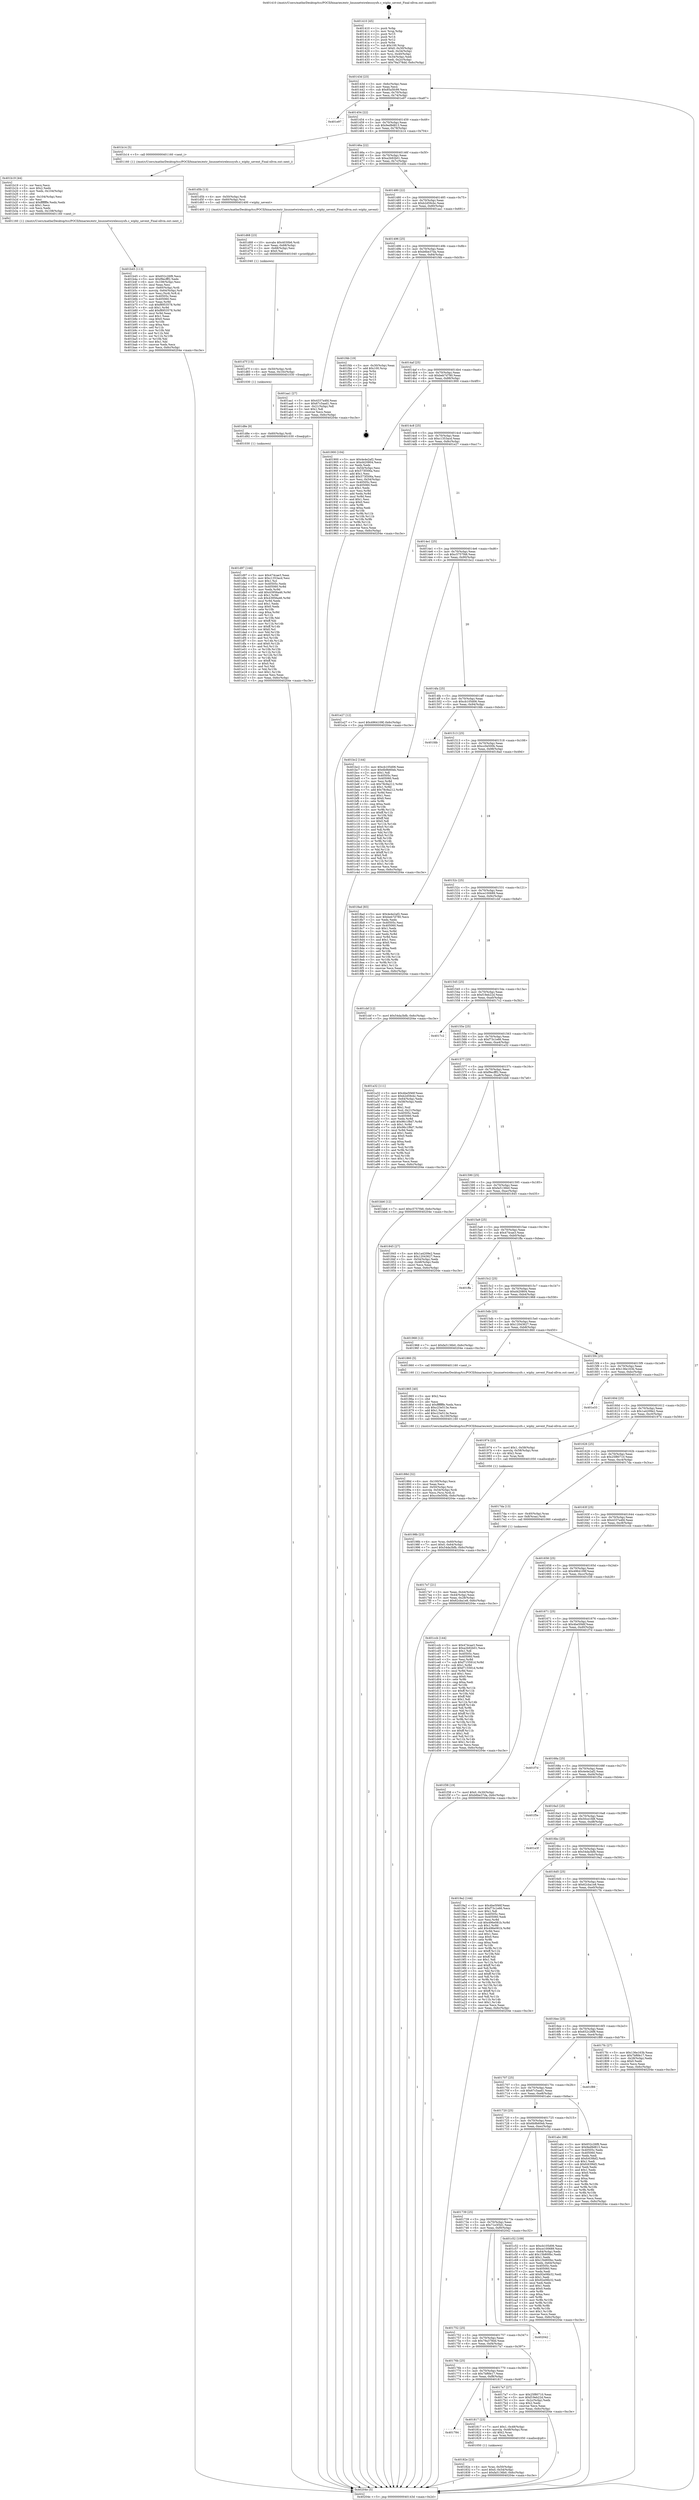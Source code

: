 digraph "0x401410" {
  label = "0x401410 (/mnt/c/Users/mathe/Desktop/tcc/POCII/binaries/extr_linuxnetwirelesssysfs.c_wiphy_uevent_Final-ollvm.out::main(0))"
  labelloc = "t"
  node[shape=record]

  Entry [label="",width=0.3,height=0.3,shape=circle,fillcolor=black,style=filled]
  "0x40143d" [label="{
     0x40143d [23]\l
     | [instrs]\l
     &nbsp;&nbsp;0x40143d \<+3\>: mov -0x6c(%rbp),%eax\l
     &nbsp;&nbsp;0x401440 \<+2\>: mov %eax,%ecx\l
     &nbsp;&nbsp;0x401442 \<+6\>: sub $0x85a5fc99,%ecx\l
     &nbsp;&nbsp;0x401448 \<+3\>: mov %eax,-0x70(%rbp)\l
     &nbsp;&nbsp;0x40144b \<+3\>: mov %ecx,-0x74(%rbp)\l
     &nbsp;&nbsp;0x40144e \<+6\>: je 0000000000401e97 \<main+0xa87\>\l
  }"]
  "0x401e97" [label="{
     0x401e97\l
  }", style=dashed]
  "0x401454" [label="{
     0x401454 [22]\l
     | [instrs]\l
     &nbsp;&nbsp;0x401454 \<+5\>: jmp 0000000000401459 \<main+0x49\>\l
     &nbsp;&nbsp;0x401459 \<+3\>: mov -0x70(%rbp),%eax\l
     &nbsp;&nbsp;0x40145c \<+5\>: sub $0x9ed9d813,%eax\l
     &nbsp;&nbsp;0x401461 \<+3\>: mov %eax,-0x78(%rbp)\l
     &nbsp;&nbsp;0x401464 \<+6\>: je 0000000000401b14 \<main+0x704\>\l
  }"]
  Exit [label="",width=0.3,height=0.3,shape=circle,fillcolor=black,style=filled,peripheries=2]
  "0x401b14" [label="{
     0x401b14 [5]\l
     | [instrs]\l
     &nbsp;&nbsp;0x401b14 \<+5\>: call 0000000000401160 \<next_i\>\l
     | [calls]\l
     &nbsp;&nbsp;0x401160 \{1\} (/mnt/c/Users/mathe/Desktop/tcc/POCII/binaries/extr_linuxnetwirelesssysfs.c_wiphy_uevent_Final-ollvm.out::next_i)\l
  }"]
  "0x40146a" [label="{
     0x40146a [22]\l
     | [instrs]\l
     &nbsp;&nbsp;0x40146a \<+5\>: jmp 000000000040146f \<main+0x5f\>\l
     &nbsp;&nbsp;0x40146f \<+3\>: mov -0x70(%rbp),%eax\l
     &nbsp;&nbsp;0x401472 \<+5\>: sub $0xa2b92b01,%eax\l
     &nbsp;&nbsp;0x401477 \<+3\>: mov %eax,-0x7c(%rbp)\l
     &nbsp;&nbsp;0x40147a \<+6\>: je 0000000000401d5b \<main+0x94b\>\l
  }"]
  "0x401d97" [label="{
     0x401d97 [144]\l
     | [instrs]\l
     &nbsp;&nbsp;0x401d97 \<+5\>: mov $0x474cae3,%eax\l
     &nbsp;&nbsp;0x401d9c \<+5\>: mov $0xc1353acd,%esi\l
     &nbsp;&nbsp;0x401da1 \<+2\>: mov $0x1,%cl\l
     &nbsp;&nbsp;0x401da3 \<+7\>: mov 0x40505c,%edx\l
     &nbsp;&nbsp;0x401daa \<+8\>: mov 0x405060,%r8d\l
     &nbsp;&nbsp;0x401db2 \<+3\>: mov %edx,%r9d\l
     &nbsp;&nbsp;0x401db5 \<+7\>: add $0x43956a46,%r9d\l
     &nbsp;&nbsp;0x401dbc \<+4\>: sub $0x1,%r9d\l
     &nbsp;&nbsp;0x401dc0 \<+7\>: sub $0x43956a46,%r9d\l
     &nbsp;&nbsp;0x401dc7 \<+4\>: imul %r9d,%edx\l
     &nbsp;&nbsp;0x401dcb \<+3\>: and $0x1,%edx\l
     &nbsp;&nbsp;0x401dce \<+3\>: cmp $0x0,%edx\l
     &nbsp;&nbsp;0x401dd1 \<+4\>: sete %r10b\l
     &nbsp;&nbsp;0x401dd5 \<+4\>: cmp $0xa,%r8d\l
     &nbsp;&nbsp;0x401dd9 \<+4\>: setl %r11b\l
     &nbsp;&nbsp;0x401ddd \<+3\>: mov %r10b,%bl\l
     &nbsp;&nbsp;0x401de0 \<+3\>: xor $0xff,%bl\l
     &nbsp;&nbsp;0x401de3 \<+3\>: mov %r11b,%r14b\l
     &nbsp;&nbsp;0x401de6 \<+4\>: xor $0xff,%r14b\l
     &nbsp;&nbsp;0x401dea \<+3\>: xor $0x0,%cl\l
     &nbsp;&nbsp;0x401ded \<+3\>: mov %bl,%r15b\l
     &nbsp;&nbsp;0x401df0 \<+4\>: and $0x0,%r15b\l
     &nbsp;&nbsp;0x401df4 \<+3\>: and %cl,%r10b\l
     &nbsp;&nbsp;0x401df7 \<+3\>: mov %r14b,%r12b\l
     &nbsp;&nbsp;0x401dfa \<+4\>: and $0x0,%r12b\l
     &nbsp;&nbsp;0x401dfe \<+3\>: and %cl,%r11b\l
     &nbsp;&nbsp;0x401e01 \<+3\>: or %r10b,%r15b\l
     &nbsp;&nbsp;0x401e04 \<+3\>: or %r11b,%r12b\l
     &nbsp;&nbsp;0x401e07 \<+3\>: xor %r12b,%r15b\l
     &nbsp;&nbsp;0x401e0a \<+3\>: or %r14b,%bl\l
     &nbsp;&nbsp;0x401e0d \<+3\>: xor $0xff,%bl\l
     &nbsp;&nbsp;0x401e10 \<+3\>: or $0x0,%cl\l
     &nbsp;&nbsp;0x401e13 \<+2\>: and %cl,%bl\l
     &nbsp;&nbsp;0x401e15 \<+3\>: or %bl,%r15b\l
     &nbsp;&nbsp;0x401e18 \<+4\>: test $0x1,%r15b\l
     &nbsp;&nbsp;0x401e1c \<+3\>: cmovne %esi,%eax\l
     &nbsp;&nbsp;0x401e1f \<+3\>: mov %eax,-0x6c(%rbp)\l
     &nbsp;&nbsp;0x401e22 \<+5\>: jmp 000000000040204e \<main+0xc3e\>\l
  }"]
  "0x401d5b" [label="{
     0x401d5b [13]\l
     | [instrs]\l
     &nbsp;&nbsp;0x401d5b \<+4\>: mov -0x50(%rbp),%rdi\l
     &nbsp;&nbsp;0x401d5f \<+4\>: mov -0x60(%rbp),%rsi\l
     &nbsp;&nbsp;0x401d63 \<+5\>: call 0000000000401400 \<wiphy_uevent\>\l
     | [calls]\l
     &nbsp;&nbsp;0x401400 \{1\} (/mnt/c/Users/mathe/Desktop/tcc/POCII/binaries/extr_linuxnetwirelesssysfs.c_wiphy_uevent_Final-ollvm.out::wiphy_uevent)\l
  }"]
  "0x401480" [label="{
     0x401480 [22]\l
     | [instrs]\l
     &nbsp;&nbsp;0x401480 \<+5\>: jmp 0000000000401485 \<main+0x75\>\l
     &nbsp;&nbsp;0x401485 \<+3\>: mov -0x70(%rbp),%eax\l
     &nbsp;&nbsp;0x401488 \<+5\>: sub $0xb2d59cbc,%eax\l
     &nbsp;&nbsp;0x40148d \<+3\>: mov %eax,-0x80(%rbp)\l
     &nbsp;&nbsp;0x401490 \<+6\>: je 0000000000401aa1 \<main+0x691\>\l
  }"]
  "0x401d8e" [label="{
     0x401d8e [9]\l
     | [instrs]\l
     &nbsp;&nbsp;0x401d8e \<+4\>: mov -0x60(%rbp),%rdi\l
     &nbsp;&nbsp;0x401d92 \<+5\>: call 0000000000401030 \<free@plt\>\l
     | [calls]\l
     &nbsp;&nbsp;0x401030 \{1\} (unknown)\l
  }"]
  "0x401aa1" [label="{
     0x401aa1 [27]\l
     | [instrs]\l
     &nbsp;&nbsp;0x401aa1 \<+5\>: mov $0x4337a4fd,%eax\l
     &nbsp;&nbsp;0x401aa6 \<+5\>: mov $0x67c5aad1,%ecx\l
     &nbsp;&nbsp;0x401aab \<+3\>: mov -0x21(%rbp),%dl\l
     &nbsp;&nbsp;0x401aae \<+3\>: test $0x1,%dl\l
     &nbsp;&nbsp;0x401ab1 \<+3\>: cmovne %ecx,%eax\l
     &nbsp;&nbsp;0x401ab4 \<+3\>: mov %eax,-0x6c(%rbp)\l
     &nbsp;&nbsp;0x401ab7 \<+5\>: jmp 000000000040204e \<main+0xc3e\>\l
  }"]
  "0x401496" [label="{
     0x401496 [25]\l
     | [instrs]\l
     &nbsp;&nbsp;0x401496 \<+5\>: jmp 000000000040149b \<main+0x8b\>\l
     &nbsp;&nbsp;0x40149b \<+3\>: mov -0x70(%rbp),%eax\l
     &nbsp;&nbsp;0x40149e \<+5\>: sub $0xb6be37da,%eax\l
     &nbsp;&nbsp;0x4014a3 \<+6\>: mov %eax,-0x84(%rbp)\l
     &nbsp;&nbsp;0x4014a9 \<+6\>: je 0000000000401f4b \<main+0xb3b\>\l
  }"]
  "0x401d7f" [label="{
     0x401d7f [15]\l
     | [instrs]\l
     &nbsp;&nbsp;0x401d7f \<+4\>: mov -0x50(%rbp),%rdi\l
     &nbsp;&nbsp;0x401d83 \<+6\>: mov %eax,-0x10c(%rbp)\l
     &nbsp;&nbsp;0x401d89 \<+5\>: call 0000000000401030 \<free@plt\>\l
     | [calls]\l
     &nbsp;&nbsp;0x401030 \{1\} (unknown)\l
  }"]
  "0x401f4b" [label="{
     0x401f4b [19]\l
     | [instrs]\l
     &nbsp;&nbsp;0x401f4b \<+3\>: mov -0x30(%rbp),%eax\l
     &nbsp;&nbsp;0x401f4e \<+7\>: add $0x100,%rsp\l
     &nbsp;&nbsp;0x401f55 \<+1\>: pop %rbx\l
     &nbsp;&nbsp;0x401f56 \<+2\>: pop %r12\l
     &nbsp;&nbsp;0x401f58 \<+2\>: pop %r14\l
     &nbsp;&nbsp;0x401f5a \<+2\>: pop %r15\l
     &nbsp;&nbsp;0x401f5c \<+1\>: pop %rbp\l
     &nbsp;&nbsp;0x401f5d \<+1\>: ret\l
  }"]
  "0x4014af" [label="{
     0x4014af [25]\l
     | [instrs]\l
     &nbsp;&nbsp;0x4014af \<+5\>: jmp 00000000004014b4 \<main+0xa4\>\l
     &nbsp;&nbsp;0x4014b4 \<+3\>: mov -0x70(%rbp),%eax\l
     &nbsp;&nbsp;0x4014b7 \<+5\>: sub $0xbeb7d780,%eax\l
     &nbsp;&nbsp;0x4014bc \<+6\>: mov %eax,-0x88(%rbp)\l
     &nbsp;&nbsp;0x4014c2 \<+6\>: je 0000000000401900 \<main+0x4f0\>\l
  }"]
  "0x401d68" [label="{
     0x401d68 [23]\l
     | [instrs]\l
     &nbsp;&nbsp;0x401d68 \<+10\>: movabs $0x4030b6,%rdi\l
     &nbsp;&nbsp;0x401d72 \<+3\>: mov %eax,-0x68(%rbp)\l
     &nbsp;&nbsp;0x401d75 \<+3\>: mov -0x68(%rbp),%esi\l
     &nbsp;&nbsp;0x401d78 \<+2\>: mov $0x0,%al\l
     &nbsp;&nbsp;0x401d7a \<+5\>: call 0000000000401040 \<printf@plt\>\l
     | [calls]\l
     &nbsp;&nbsp;0x401040 \{1\} (unknown)\l
  }"]
  "0x401900" [label="{
     0x401900 [104]\l
     | [instrs]\l
     &nbsp;&nbsp;0x401900 \<+5\>: mov $0x4e4e2af2,%eax\l
     &nbsp;&nbsp;0x401905 \<+5\>: mov $0xd420804,%ecx\l
     &nbsp;&nbsp;0x40190a \<+2\>: xor %edx,%edx\l
     &nbsp;&nbsp;0x40190c \<+3\>: mov -0x54(%rbp),%esi\l
     &nbsp;&nbsp;0x40190f \<+6\>: sub $0x573f306a,%esi\l
     &nbsp;&nbsp;0x401915 \<+3\>: add $0x1,%esi\l
     &nbsp;&nbsp;0x401918 \<+6\>: add $0x573f306a,%esi\l
     &nbsp;&nbsp;0x40191e \<+3\>: mov %esi,-0x54(%rbp)\l
     &nbsp;&nbsp;0x401921 \<+7\>: mov 0x40505c,%esi\l
     &nbsp;&nbsp;0x401928 \<+7\>: mov 0x405060,%edi\l
     &nbsp;&nbsp;0x40192f \<+3\>: sub $0x1,%edx\l
     &nbsp;&nbsp;0x401932 \<+3\>: mov %esi,%r8d\l
     &nbsp;&nbsp;0x401935 \<+3\>: add %edx,%r8d\l
     &nbsp;&nbsp;0x401938 \<+4\>: imul %r8d,%esi\l
     &nbsp;&nbsp;0x40193c \<+3\>: and $0x1,%esi\l
     &nbsp;&nbsp;0x40193f \<+3\>: cmp $0x0,%esi\l
     &nbsp;&nbsp;0x401942 \<+4\>: sete %r9b\l
     &nbsp;&nbsp;0x401946 \<+3\>: cmp $0xa,%edi\l
     &nbsp;&nbsp;0x401949 \<+4\>: setl %r10b\l
     &nbsp;&nbsp;0x40194d \<+3\>: mov %r9b,%r11b\l
     &nbsp;&nbsp;0x401950 \<+3\>: and %r10b,%r11b\l
     &nbsp;&nbsp;0x401953 \<+3\>: xor %r10b,%r9b\l
     &nbsp;&nbsp;0x401956 \<+3\>: or %r9b,%r11b\l
     &nbsp;&nbsp;0x401959 \<+4\>: test $0x1,%r11b\l
     &nbsp;&nbsp;0x40195d \<+3\>: cmovne %ecx,%eax\l
     &nbsp;&nbsp;0x401960 \<+3\>: mov %eax,-0x6c(%rbp)\l
     &nbsp;&nbsp;0x401963 \<+5\>: jmp 000000000040204e \<main+0xc3e\>\l
  }"]
  "0x4014c8" [label="{
     0x4014c8 [25]\l
     | [instrs]\l
     &nbsp;&nbsp;0x4014c8 \<+5\>: jmp 00000000004014cd \<main+0xbd\>\l
     &nbsp;&nbsp;0x4014cd \<+3\>: mov -0x70(%rbp),%eax\l
     &nbsp;&nbsp;0x4014d0 \<+5\>: sub $0xc1353acd,%eax\l
     &nbsp;&nbsp;0x4014d5 \<+6\>: mov %eax,-0x8c(%rbp)\l
     &nbsp;&nbsp;0x4014db \<+6\>: je 0000000000401e27 \<main+0xa17\>\l
  }"]
  "0x401b45" [label="{
     0x401b45 [113]\l
     | [instrs]\l
     &nbsp;&nbsp;0x401b45 \<+5\>: mov $0x652c26f8,%ecx\l
     &nbsp;&nbsp;0x401b4a \<+5\>: mov $0xf9ecfff2,%edx\l
     &nbsp;&nbsp;0x401b4f \<+6\>: mov -0x108(%rbp),%esi\l
     &nbsp;&nbsp;0x401b55 \<+3\>: imul %eax,%esi\l
     &nbsp;&nbsp;0x401b58 \<+4\>: mov -0x60(%rbp),%rdi\l
     &nbsp;&nbsp;0x401b5c \<+4\>: movslq -0x64(%rbp),%r8\l
     &nbsp;&nbsp;0x401b60 \<+4\>: mov %esi,(%rdi,%r8,4)\l
     &nbsp;&nbsp;0x401b64 \<+7\>: mov 0x40505c,%eax\l
     &nbsp;&nbsp;0x401b6b \<+7\>: mov 0x405060,%esi\l
     &nbsp;&nbsp;0x401b72 \<+3\>: mov %eax,%r9d\l
     &nbsp;&nbsp;0x401b75 \<+7\>: sub $0xf8953578,%r9d\l
     &nbsp;&nbsp;0x401b7c \<+4\>: sub $0x1,%r9d\l
     &nbsp;&nbsp;0x401b80 \<+7\>: add $0xf8953578,%r9d\l
     &nbsp;&nbsp;0x401b87 \<+4\>: imul %r9d,%eax\l
     &nbsp;&nbsp;0x401b8b \<+3\>: and $0x1,%eax\l
     &nbsp;&nbsp;0x401b8e \<+3\>: cmp $0x0,%eax\l
     &nbsp;&nbsp;0x401b91 \<+4\>: sete %r10b\l
     &nbsp;&nbsp;0x401b95 \<+3\>: cmp $0xa,%esi\l
     &nbsp;&nbsp;0x401b98 \<+4\>: setl %r11b\l
     &nbsp;&nbsp;0x401b9c \<+3\>: mov %r10b,%bl\l
     &nbsp;&nbsp;0x401b9f \<+3\>: and %r11b,%bl\l
     &nbsp;&nbsp;0x401ba2 \<+3\>: xor %r11b,%r10b\l
     &nbsp;&nbsp;0x401ba5 \<+3\>: or %r10b,%bl\l
     &nbsp;&nbsp;0x401ba8 \<+3\>: test $0x1,%bl\l
     &nbsp;&nbsp;0x401bab \<+3\>: cmovne %edx,%ecx\l
     &nbsp;&nbsp;0x401bae \<+3\>: mov %ecx,-0x6c(%rbp)\l
     &nbsp;&nbsp;0x401bb1 \<+5\>: jmp 000000000040204e \<main+0xc3e\>\l
  }"]
  "0x401e27" [label="{
     0x401e27 [12]\l
     | [instrs]\l
     &nbsp;&nbsp;0x401e27 \<+7\>: movl $0x4964109f,-0x6c(%rbp)\l
     &nbsp;&nbsp;0x401e2e \<+5\>: jmp 000000000040204e \<main+0xc3e\>\l
  }"]
  "0x4014e1" [label="{
     0x4014e1 [25]\l
     | [instrs]\l
     &nbsp;&nbsp;0x4014e1 \<+5\>: jmp 00000000004014e6 \<main+0xd6\>\l
     &nbsp;&nbsp;0x4014e6 \<+3\>: mov -0x70(%rbp),%eax\l
     &nbsp;&nbsp;0x4014e9 \<+5\>: sub $0xc5757f48,%eax\l
     &nbsp;&nbsp;0x4014ee \<+6\>: mov %eax,-0x90(%rbp)\l
     &nbsp;&nbsp;0x4014f4 \<+6\>: je 0000000000401bc2 \<main+0x7b2\>\l
  }"]
  "0x401b19" [label="{
     0x401b19 [44]\l
     | [instrs]\l
     &nbsp;&nbsp;0x401b19 \<+2\>: xor %ecx,%ecx\l
     &nbsp;&nbsp;0x401b1b \<+5\>: mov $0x2,%edx\l
     &nbsp;&nbsp;0x401b20 \<+6\>: mov %edx,-0x104(%rbp)\l
     &nbsp;&nbsp;0x401b26 \<+1\>: cltd\l
     &nbsp;&nbsp;0x401b27 \<+6\>: mov -0x104(%rbp),%esi\l
     &nbsp;&nbsp;0x401b2d \<+2\>: idiv %esi\l
     &nbsp;&nbsp;0x401b2f \<+6\>: imul $0xfffffffe,%edx,%edx\l
     &nbsp;&nbsp;0x401b35 \<+3\>: sub $0x1,%ecx\l
     &nbsp;&nbsp;0x401b38 \<+2\>: sub %ecx,%edx\l
     &nbsp;&nbsp;0x401b3a \<+6\>: mov %edx,-0x108(%rbp)\l
     &nbsp;&nbsp;0x401b40 \<+5\>: call 0000000000401160 \<next_i\>\l
     | [calls]\l
     &nbsp;&nbsp;0x401160 \{1\} (/mnt/c/Users/mathe/Desktop/tcc/POCII/binaries/extr_linuxnetwirelesssysfs.c_wiphy_uevent_Final-ollvm.out::next_i)\l
  }"]
  "0x401bc2" [label="{
     0x401bc2 [144]\l
     | [instrs]\l
     &nbsp;&nbsp;0x401bc2 \<+5\>: mov $0xcb105d06,%eax\l
     &nbsp;&nbsp;0x401bc7 \<+5\>: mov $0x6b9b60eb,%ecx\l
     &nbsp;&nbsp;0x401bcc \<+2\>: mov $0x1,%dl\l
     &nbsp;&nbsp;0x401bce \<+7\>: mov 0x40505c,%esi\l
     &nbsp;&nbsp;0x401bd5 \<+7\>: mov 0x405060,%edi\l
     &nbsp;&nbsp;0x401bdc \<+3\>: mov %esi,%r8d\l
     &nbsp;&nbsp;0x401bdf \<+7\>: sub $0x78c9a212,%r8d\l
     &nbsp;&nbsp;0x401be6 \<+4\>: sub $0x1,%r8d\l
     &nbsp;&nbsp;0x401bea \<+7\>: add $0x78c9a212,%r8d\l
     &nbsp;&nbsp;0x401bf1 \<+4\>: imul %r8d,%esi\l
     &nbsp;&nbsp;0x401bf5 \<+3\>: and $0x1,%esi\l
     &nbsp;&nbsp;0x401bf8 \<+3\>: cmp $0x0,%esi\l
     &nbsp;&nbsp;0x401bfb \<+4\>: sete %r9b\l
     &nbsp;&nbsp;0x401bff \<+3\>: cmp $0xa,%edi\l
     &nbsp;&nbsp;0x401c02 \<+4\>: setl %r10b\l
     &nbsp;&nbsp;0x401c06 \<+3\>: mov %r9b,%r11b\l
     &nbsp;&nbsp;0x401c09 \<+4\>: xor $0xff,%r11b\l
     &nbsp;&nbsp;0x401c0d \<+3\>: mov %r10b,%bl\l
     &nbsp;&nbsp;0x401c10 \<+3\>: xor $0xff,%bl\l
     &nbsp;&nbsp;0x401c13 \<+3\>: xor $0x0,%dl\l
     &nbsp;&nbsp;0x401c16 \<+3\>: mov %r11b,%r14b\l
     &nbsp;&nbsp;0x401c19 \<+4\>: and $0x0,%r14b\l
     &nbsp;&nbsp;0x401c1d \<+3\>: and %dl,%r9b\l
     &nbsp;&nbsp;0x401c20 \<+3\>: mov %bl,%r15b\l
     &nbsp;&nbsp;0x401c23 \<+4\>: and $0x0,%r15b\l
     &nbsp;&nbsp;0x401c27 \<+3\>: and %dl,%r10b\l
     &nbsp;&nbsp;0x401c2a \<+3\>: or %r9b,%r14b\l
     &nbsp;&nbsp;0x401c2d \<+3\>: or %r10b,%r15b\l
     &nbsp;&nbsp;0x401c30 \<+3\>: xor %r15b,%r14b\l
     &nbsp;&nbsp;0x401c33 \<+3\>: or %bl,%r11b\l
     &nbsp;&nbsp;0x401c36 \<+4\>: xor $0xff,%r11b\l
     &nbsp;&nbsp;0x401c3a \<+3\>: or $0x0,%dl\l
     &nbsp;&nbsp;0x401c3d \<+3\>: and %dl,%r11b\l
     &nbsp;&nbsp;0x401c40 \<+3\>: or %r11b,%r14b\l
     &nbsp;&nbsp;0x401c43 \<+4\>: test $0x1,%r14b\l
     &nbsp;&nbsp;0x401c47 \<+3\>: cmovne %ecx,%eax\l
     &nbsp;&nbsp;0x401c4a \<+3\>: mov %eax,-0x6c(%rbp)\l
     &nbsp;&nbsp;0x401c4d \<+5\>: jmp 000000000040204e \<main+0xc3e\>\l
  }"]
  "0x4014fa" [label="{
     0x4014fa [25]\l
     | [instrs]\l
     &nbsp;&nbsp;0x4014fa \<+5\>: jmp 00000000004014ff \<main+0xef\>\l
     &nbsp;&nbsp;0x4014ff \<+3\>: mov -0x70(%rbp),%eax\l
     &nbsp;&nbsp;0x401502 \<+5\>: sub $0xcb105d06,%eax\l
     &nbsp;&nbsp;0x401507 \<+6\>: mov %eax,-0x94(%rbp)\l
     &nbsp;&nbsp;0x40150d \<+6\>: je 0000000000401fdb \<main+0xbcb\>\l
  }"]
  "0x40198b" [label="{
     0x40198b [23]\l
     | [instrs]\l
     &nbsp;&nbsp;0x40198b \<+4\>: mov %rax,-0x60(%rbp)\l
     &nbsp;&nbsp;0x40198f \<+7\>: movl $0x0,-0x64(%rbp)\l
     &nbsp;&nbsp;0x401996 \<+7\>: movl $0x54da3bfb,-0x6c(%rbp)\l
     &nbsp;&nbsp;0x40199d \<+5\>: jmp 000000000040204e \<main+0xc3e\>\l
  }"]
  "0x401fdb" [label="{
     0x401fdb\l
  }", style=dashed]
  "0x401513" [label="{
     0x401513 [25]\l
     | [instrs]\l
     &nbsp;&nbsp;0x401513 \<+5\>: jmp 0000000000401518 \<main+0x108\>\l
     &nbsp;&nbsp;0x401518 \<+3\>: mov -0x70(%rbp),%eax\l
     &nbsp;&nbsp;0x40151b \<+5\>: sub $0xcc0e500b,%eax\l
     &nbsp;&nbsp;0x401520 \<+6\>: mov %eax,-0x98(%rbp)\l
     &nbsp;&nbsp;0x401526 \<+6\>: je 00000000004018ad \<main+0x49d\>\l
  }"]
  "0x40188d" [label="{
     0x40188d [32]\l
     | [instrs]\l
     &nbsp;&nbsp;0x40188d \<+6\>: mov -0x100(%rbp),%ecx\l
     &nbsp;&nbsp;0x401893 \<+3\>: imul %eax,%ecx\l
     &nbsp;&nbsp;0x401896 \<+4\>: mov -0x50(%rbp),%rsi\l
     &nbsp;&nbsp;0x40189a \<+4\>: movslq -0x54(%rbp),%rdi\l
     &nbsp;&nbsp;0x40189e \<+3\>: mov %ecx,(%rsi,%rdi,4)\l
     &nbsp;&nbsp;0x4018a1 \<+7\>: movl $0xcc0e500b,-0x6c(%rbp)\l
     &nbsp;&nbsp;0x4018a8 \<+5\>: jmp 000000000040204e \<main+0xc3e\>\l
  }"]
  "0x4018ad" [label="{
     0x4018ad [83]\l
     | [instrs]\l
     &nbsp;&nbsp;0x4018ad \<+5\>: mov $0x4e4e2af2,%eax\l
     &nbsp;&nbsp;0x4018b2 \<+5\>: mov $0xbeb7d780,%ecx\l
     &nbsp;&nbsp;0x4018b7 \<+2\>: xor %edx,%edx\l
     &nbsp;&nbsp;0x4018b9 \<+7\>: mov 0x40505c,%esi\l
     &nbsp;&nbsp;0x4018c0 \<+7\>: mov 0x405060,%edi\l
     &nbsp;&nbsp;0x4018c7 \<+3\>: sub $0x1,%edx\l
     &nbsp;&nbsp;0x4018ca \<+3\>: mov %esi,%r8d\l
     &nbsp;&nbsp;0x4018cd \<+3\>: add %edx,%r8d\l
     &nbsp;&nbsp;0x4018d0 \<+4\>: imul %r8d,%esi\l
     &nbsp;&nbsp;0x4018d4 \<+3\>: and $0x1,%esi\l
     &nbsp;&nbsp;0x4018d7 \<+3\>: cmp $0x0,%esi\l
     &nbsp;&nbsp;0x4018da \<+4\>: sete %r9b\l
     &nbsp;&nbsp;0x4018de \<+3\>: cmp $0xa,%edi\l
     &nbsp;&nbsp;0x4018e1 \<+4\>: setl %r10b\l
     &nbsp;&nbsp;0x4018e5 \<+3\>: mov %r9b,%r11b\l
     &nbsp;&nbsp;0x4018e8 \<+3\>: and %r10b,%r11b\l
     &nbsp;&nbsp;0x4018eb \<+3\>: xor %r10b,%r9b\l
     &nbsp;&nbsp;0x4018ee \<+3\>: or %r9b,%r11b\l
     &nbsp;&nbsp;0x4018f1 \<+4\>: test $0x1,%r11b\l
     &nbsp;&nbsp;0x4018f5 \<+3\>: cmovne %ecx,%eax\l
     &nbsp;&nbsp;0x4018f8 \<+3\>: mov %eax,-0x6c(%rbp)\l
     &nbsp;&nbsp;0x4018fb \<+5\>: jmp 000000000040204e \<main+0xc3e\>\l
  }"]
  "0x40152c" [label="{
     0x40152c [25]\l
     | [instrs]\l
     &nbsp;&nbsp;0x40152c \<+5\>: jmp 0000000000401531 \<main+0x121\>\l
     &nbsp;&nbsp;0x401531 \<+3\>: mov -0x70(%rbp),%eax\l
     &nbsp;&nbsp;0x401534 \<+5\>: sub $0xce100689,%eax\l
     &nbsp;&nbsp;0x401539 \<+6\>: mov %eax,-0x9c(%rbp)\l
     &nbsp;&nbsp;0x40153f \<+6\>: je 0000000000401cbf \<main+0x8af\>\l
  }"]
  "0x401865" [label="{
     0x401865 [40]\l
     | [instrs]\l
     &nbsp;&nbsp;0x401865 \<+5\>: mov $0x2,%ecx\l
     &nbsp;&nbsp;0x40186a \<+1\>: cltd\l
     &nbsp;&nbsp;0x40186b \<+2\>: idiv %ecx\l
     &nbsp;&nbsp;0x40186d \<+6\>: imul $0xfffffffe,%edx,%ecx\l
     &nbsp;&nbsp;0x401873 \<+6\>: sub $0xc23e513e,%ecx\l
     &nbsp;&nbsp;0x401879 \<+3\>: add $0x1,%ecx\l
     &nbsp;&nbsp;0x40187c \<+6\>: add $0xc23e513e,%ecx\l
     &nbsp;&nbsp;0x401882 \<+6\>: mov %ecx,-0x100(%rbp)\l
     &nbsp;&nbsp;0x401888 \<+5\>: call 0000000000401160 \<next_i\>\l
     | [calls]\l
     &nbsp;&nbsp;0x401160 \{1\} (/mnt/c/Users/mathe/Desktop/tcc/POCII/binaries/extr_linuxnetwirelesssysfs.c_wiphy_uevent_Final-ollvm.out::next_i)\l
  }"]
  "0x401cbf" [label="{
     0x401cbf [12]\l
     | [instrs]\l
     &nbsp;&nbsp;0x401cbf \<+7\>: movl $0x54da3bfb,-0x6c(%rbp)\l
     &nbsp;&nbsp;0x401cc6 \<+5\>: jmp 000000000040204e \<main+0xc3e\>\l
  }"]
  "0x401545" [label="{
     0x401545 [25]\l
     | [instrs]\l
     &nbsp;&nbsp;0x401545 \<+5\>: jmp 000000000040154a \<main+0x13a\>\l
     &nbsp;&nbsp;0x40154a \<+3\>: mov -0x70(%rbp),%eax\l
     &nbsp;&nbsp;0x40154d \<+5\>: sub $0xf19eb22d,%eax\l
     &nbsp;&nbsp;0x401552 \<+6\>: mov %eax,-0xa0(%rbp)\l
     &nbsp;&nbsp;0x401558 \<+6\>: je 00000000004017c2 \<main+0x3b2\>\l
  }"]
  "0x40182e" [label="{
     0x40182e [23]\l
     | [instrs]\l
     &nbsp;&nbsp;0x40182e \<+4\>: mov %rax,-0x50(%rbp)\l
     &nbsp;&nbsp;0x401832 \<+7\>: movl $0x0,-0x54(%rbp)\l
     &nbsp;&nbsp;0x401839 \<+7\>: movl $0xfa5136b0,-0x6c(%rbp)\l
     &nbsp;&nbsp;0x401840 \<+5\>: jmp 000000000040204e \<main+0xc3e\>\l
  }"]
  "0x4017c2" [label="{
     0x4017c2\l
  }", style=dashed]
  "0x40155e" [label="{
     0x40155e [25]\l
     | [instrs]\l
     &nbsp;&nbsp;0x40155e \<+5\>: jmp 0000000000401563 \<main+0x153\>\l
     &nbsp;&nbsp;0x401563 \<+3\>: mov -0x70(%rbp),%eax\l
     &nbsp;&nbsp;0x401566 \<+5\>: sub $0xf73c1e66,%eax\l
     &nbsp;&nbsp;0x40156b \<+6\>: mov %eax,-0xa4(%rbp)\l
     &nbsp;&nbsp;0x401571 \<+6\>: je 0000000000401a32 \<main+0x622\>\l
  }"]
  "0x401784" [label="{
     0x401784\l
  }", style=dashed]
  "0x401a32" [label="{
     0x401a32 [111]\l
     | [instrs]\l
     &nbsp;&nbsp;0x401a32 \<+5\>: mov $0x4be5f46f,%eax\l
     &nbsp;&nbsp;0x401a37 \<+5\>: mov $0xb2d59cbc,%ecx\l
     &nbsp;&nbsp;0x401a3c \<+3\>: mov -0x64(%rbp),%edx\l
     &nbsp;&nbsp;0x401a3f \<+3\>: cmp -0x58(%rbp),%edx\l
     &nbsp;&nbsp;0x401a42 \<+4\>: setl %sil\l
     &nbsp;&nbsp;0x401a46 \<+4\>: and $0x1,%sil\l
     &nbsp;&nbsp;0x401a4a \<+4\>: mov %sil,-0x21(%rbp)\l
     &nbsp;&nbsp;0x401a4e \<+7\>: mov 0x40505c,%edx\l
     &nbsp;&nbsp;0x401a55 \<+7\>: mov 0x405060,%edi\l
     &nbsp;&nbsp;0x401a5c \<+3\>: mov %edx,%r8d\l
     &nbsp;&nbsp;0x401a5f \<+7\>: add $0x96c1f8d7,%r8d\l
     &nbsp;&nbsp;0x401a66 \<+4\>: sub $0x1,%r8d\l
     &nbsp;&nbsp;0x401a6a \<+7\>: sub $0x96c1f8d7,%r8d\l
     &nbsp;&nbsp;0x401a71 \<+4\>: imul %r8d,%edx\l
     &nbsp;&nbsp;0x401a75 \<+3\>: and $0x1,%edx\l
     &nbsp;&nbsp;0x401a78 \<+3\>: cmp $0x0,%edx\l
     &nbsp;&nbsp;0x401a7b \<+4\>: sete %sil\l
     &nbsp;&nbsp;0x401a7f \<+3\>: cmp $0xa,%edi\l
     &nbsp;&nbsp;0x401a82 \<+4\>: setl %r9b\l
     &nbsp;&nbsp;0x401a86 \<+3\>: mov %sil,%r10b\l
     &nbsp;&nbsp;0x401a89 \<+3\>: and %r9b,%r10b\l
     &nbsp;&nbsp;0x401a8c \<+3\>: xor %r9b,%sil\l
     &nbsp;&nbsp;0x401a8f \<+3\>: or %sil,%r10b\l
     &nbsp;&nbsp;0x401a92 \<+4\>: test $0x1,%r10b\l
     &nbsp;&nbsp;0x401a96 \<+3\>: cmovne %ecx,%eax\l
     &nbsp;&nbsp;0x401a99 \<+3\>: mov %eax,-0x6c(%rbp)\l
     &nbsp;&nbsp;0x401a9c \<+5\>: jmp 000000000040204e \<main+0xc3e\>\l
  }"]
  "0x401577" [label="{
     0x401577 [25]\l
     | [instrs]\l
     &nbsp;&nbsp;0x401577 \<+5\>: jmp 000000000040157c \<main+0x16c\>\l
     &nbsp;&nbsp;0x40157c \<+3\>: mov -0x70(%rbp),%eax\l
     &nbsp;&nbsp;0x40157f \<+5\>: sub $0xf9ecfff2,%eax\l
     &nbsp;&nbsp;0x401584 \<+6\>: mov %eax,-0xa8(%rbp)\l
     &nbsp;&nbsp;0x40158a \<+6\>: je 0000000000401bb6 \<main+0x7a6\>\l
  }"]
  "0x401817" [label="{
     0x401817 [23]\l
     | [instrs]\l
     &nbsp;&nbsp;0x401817 \<+7\>: movl $0x1,-0x48(%rbp)\l
     &nbsp;&nbsp;0x40181e \<+4\>: movslq -0x48(%rbp),%rax\l
     &nbsp;&nbsp;0x401822 \<+4\>: shl $0x2,%rax\l
     &nbsp;&nbsp;0x401826 \<+3\>: mov %rax,%rdi\l
     &nbsp;&nbsp;0x401829 \<+5\>: call 0000000000401050 \<malloc@plt\>\l
     | [calls]\l
     &nbsp;&nbsp;0x401050 \{1\} (unknown)\l
  }"]
  "0x401bb6" [label="{
     0x401bb6 [12]\l
     | [instrs]\l
     &nbsp;&nbsp;0x401bb6 \<+7\>: movl $0xc5757f48,-0x6c(%rbp)\l
     &nbsp;&nbsp;0x401bbd \<+5\>: jmp 000000000040204e \<main+0xc3e\>\l
  }"]
  "0x401590" [label="{
     0x401590 [25]\l
     | [instrs]\l
     &nbsp;&nbsp;0x401590 \<+5\>: jmp 0000000000401595 \<main+0x185\>\l
     &nbsp;&nbsp;0x401595 \<+3\>: mov -0x70(%rbp),%eax\l
     &nbsp;&nbsp;0x401598 \<+5\>: sub $0xfa5136b0,%eax\l
     &nbsp;&nbsp;0x40159d \<+6\>: mov %eax,-0xac(%rbp)\l
     &nbsp;&nbsp;0x4015a3 \<+6\>: je 0000000000401845 \<main+0x435\>\l
  }"]
  "0x4017e7" [label="{
     0x4017e7 [21]\l
     | [instrs]\l
     &nbsp;&nbsp;0x4017e7 \<+3\>: mov %eax,-0x44(%rbp)\l
     &nbsp;&nbsp;0x4017ea \<+3\>: mov -0x44(%rbp),%eax\l
     &nbsp;&nbsp;0x4017ed \<+3\>: mov %eax,-0x28(%rbp)\l
     &nbsp;&nbsp;0x4017f0 \<+7\>: movl $0x62cba1e8,-0x6c(%rbp)\l
     &nbsp;&nbsp;0x4017f7 \<+5\>: jmp 000000000040204e \<main+0xc3e\>\l
  }"]
  "0x401845" [label="{
     0x401845 [27]\l
     | [instrs]\l
     &nbsp;&nbsp;0x401845 \<+5\>: mov $0x1a4209e2,%eax\l
     &nbsp;&nbsp;0x40184a \<+5\>: mov $0x12043627,%ecx\l
     &nbsp;&nbsp;0x40184f \<+3\>: mov -0x54(%rbp),%edx\l
     &nbsp;&nbsp;0x401852 \<+3\>: cmp -0x48(%rbp),%edx\l
     &nbsp;&nbsp;0x401855 \<+3\>: cmovl %ecx,%eax\l
     &nbsp;&nbsp;0x401858 \<+3\>: mov %eax,-0x6c(%rbp)\l
     &nbsp;&nbsp;0x40185b \<+5\>: jmp 000000000040204e \<main+0xc3e\>\l
  }"]
  "0x4015a9" [label="{
     0x4015a9 [25]\l
     | [instrs]\l
     &nbsp;&nbsp;0x4015a9 \<+5\>: jmp 00000000004015ae \<main+0x19e\>\l
     &nbsp;&nbsp;0x4015ae \<+3\>: mov -0x70(%rbp),%eax\l
     &nbsp;&nbsp;0x4015b1 \<+5\>: sub $0x474cae3,%eax\l
     &nbsp;&nbsp;0x4015b6 \<+6\>: mov %eax,-0xb0(%rbp)\l
     &nbsp;&nbsp;0x4015bc \<+6\>: je 0000000000401ffa \<main+0xbea\>\l
  }"]
  "0x401410" [label="{
     0x401410 [45]\l
     | [instrs]\l
     &nbsp;&nbsp;0x401410 \<+1\>: push %rbp\l
     &nbsp;&nbsp;0x401411 \<+3\>: mov %rsp,%rbp\l
     &nbsp;&nbsp;0x401414 \<+2\>: push %r15\l
     &nbsp;&nbsp;0x401416 \<+2\>: push %r14\l
     &nbsp;&nbsp;0x401418 \<+2\>: push %r12\l
     &nbsp;&nbsp;0x40141a \<+1\>: push %rbx\l
     &nbsp;&nbsp;0x40141b \<+7\>: sub $0x100,%rsp\l
     &nbsp;&nbsp;0x401422 \<+7\>: movl $0x0,-0x30(%rbp)\l
     &nbsp;&nbsp;0x401429 \<+3\>: mov %edi,-0x34(%rbp)\l
     &nbsp;&nbsp;0x40142c \<+4\>: mov %rsi,-0x40(%rbp)\l
     &nbsp;&nbsp;0x401430 \<+3\>: mov -0x34(%rbp),%edi\l
     &nbsp;&nbsp;0x401433 \<+3\>: mov %edi,-0x2c(%rbp)\l
     &nbsp;&nbsp;0x401436 \<+7\>: movl $0x79a378dd,-0x6c(%rbp)\l
  }"]
  "0x401ffa" [label="{
     0x401ffa\l
  }", style=dashed]
  "0x4015c2" [label="{
     0x4015c2 [25]\l
     | [instrs]\l
     &nbsp;&nbsp;0x4015c2 \<+5\>: jmp 00000000004015c7 \<main+0x1b7\>\l
     &nbsp;&nbsp;0x4015c7 \<+3\>: mov -0x70(%rbp),%eax\l
     &nbsp;&nbsp;0x4015ca \<+5\>: sub $0xd420804,%eax\l
     &nbsp;&nbsp;0x4015cf \<+6\>: mov %eax,-0xb4(%rbp)\l
     &nbsp;&nbsp;0x4015d5 \<+6\>: je 0000000000401968 \<main+0x558\>\l
  }"]
  "0x40204e" [label="{
     0x40204e [5]\l
     | [instrs]\l
     &nbsp;&nbsp;0x40204e \<+5\>: jmp 000000000040143d \<main+0x2d\>\l
  }"]
  "0x401968" [label="{
     0x401968 [12]\l
     | [instrs]\l
     &nbsp;&nbsp;0x401968 \<+7\>: movl $0xfa5136b0,-0x6c(%rbp)\l
     &nbsp;&nbsp;0x40196f \<+5\>: jmp 000000000040204e \<main+0xc3e\>\l
  }"]
  "0x4015db" [label="{
     0x4015db [25]\l
     | [instrs]\l
     &nbsp;&nbsp;0x4015db \<+5\>: jmp 00000000004015e0 \<main+0x1d0\>\l
     &nbsp;&nbsp;0x4015e0 \<+3\>: mov -0x70(%rbp),%eax\l
     &nbsp;&nbsp;0x4015e3 \<+5\>: sub $0x12043627,%eax\l
     &nbsp;&nbsp;0x4015e8 \<+6\>: mov %eax,-0xb8(%rbp)\l
     &nbsp;&nbsp;0x4015ee \<+6\>: je 0000000000401860 \<main+0x450\>\l
  }"]
  "0x40176b" [label="{
     0x40176b [25]\l
     | [instrs]\l
     &nbsp;&nbsp;0x40176b \<+5\>: jmp 0000000000401770 \<main+0x360\>\l
     &nbsp;&nbsp;0x401770 \<+3\>: mov -0x70(%rbp),%eax\l
     &nbsp;&nbsp;0x401773 \<+5\>: sub $0x7bf6fe17,%eax\l
     &nbsp;&nbsp;0x401778 \<+6\>: mov %eax,-0xf8(%rbp)\l
     &nbsp;&nbsp;0x40177e \<+6\>: je 0000000000401817 \<main+0x407\>\l
  }"]
  "0x401860" [label="{
     0x401860 [5]\l
     | [instrs]\l
     &nbsp;&nbsp;0x401860 \<+5\>: call 0000000000401160 \<next_i\>\l
     | [calls]\l
     &nbsp;&nbsp;0x401160 \{1\} (/mnt/c/Users/mathe/Desktop/tcc/POCII/binaries/extr_linuxnetwirelesssysfs.c_wiphy_uevent_Final-ollvm.out::next_i)\l
  }"]
  "0x4015f4" [label="{
     0x4015f4 [25]\l
     | [instrs]\l
     &nbsp;&nbsp;0x4015f4 \<+5\>: jmp 00000000004015f9 \<main+0x1e9\>\l
     &nbsp;&nbsp;0x4015f9 \<+3\>: mov -0x70(%rbp),%eax\l
     &nbsp;&nbsp;0x4015fc \<+5\>: sub $0x136e163b,%eax\l
     &nbsp;&nbsp;0x401601 \<+6\>: mov %eax,-0xbc(%rbp)\l
     &nbsp;&nbsp;0x401607 \<+6\>: je 0000000000401e33 \<main+0xa23\>\l
  }"]
  "0x4017a7" [label="{
     0x4017a7 [27]\l
     | [instrs]\l
     &nbsp;&nbsp;0x4017a7 \<+5\>: mov $0x25f80710,%eax\l
     &nbsp;&nbsp;0x4017ac \<+5\>: mov $0xf19eb22d,%ecx\l
     &nbsp;&nbsp;0x4017b1 \<+3\>: mov -0x2c(%rbp),%edx\l
     &nbsp;&nbsp;0x4017b4 \<+3\>: cmp $0x2,%edx\l
     &nbsp;&nbsp;0x4017b7 \<+3\>: cmovne %ecx,%eax\l
     &nbsp;&nbsp;0x4017ba \<+3\>: mov %eax,-0x6c(%rbp)\l
     &nbsp;&nbsp;0x4017bd \<+5\>: jmp 000000000040204e \<main+0xc3e\>\l
  }"]
  "0x401e33" [label="{
     0x401e33\l
  }", style=dashed]
  "0x40160d" [label="{
     0x40160d [25]\l
     | [instrs]\l
     &nbsp;&nbsp;0x40160d \<+5\>: jmp 0000000000401612 \<main+0x202\>\l
     &nbsp;&nbsp;0x401612 \<+3\>: mov -0x70(%rbp),%eax\l
     &nbsp;&nbsp;0x401615 \<+5\>: sub $0x1a4209e2,%eax\l
     &nbsp;&nbsp;0x40161a \<+6\>: mov %eax,-0xc0(%rbp)\l
     &nbsp;&nbsp;0x401620 \<+6\>: je 0000000000401974 \<main+0x564\>\l
  }"]
  "0x401752" [label="{
     0x401752 [25]\l
     | [instrs]\l
     &nbsp;&nbsp;0x401752 \<+5\>: jmp 0000000000401757 \<main+0x347\>\l
     &nbsp;&nbsp;0x401757 \<+3\>: mov -0x70(%rbp),%eax\l
     &nbsp;&nbsp;0x40175a \<+5\>: sub $0x79a378dd,%eax\l
     &nbsp;&nbsp;0x40175f \<+6\>: mov %eax,-0xf4(%rbp)\l
     &nbsp;&nbsp;0x401765 \<+6\>: je 00000000004017a7 \<main+0x397\>\l
  }"]
  "0x401974" [label="{
     0x401974 [23]\l
     | [instrs]\l
     &nbsp;&nbsp;0x401974 \<+7\>: movl $0x1,-0x58(%rbp)\l
     &nbsp;&nbsp;0x40197b \<+4\>: movslq -0x58(%rbp),%rax\l
     &nbsp;&nbsp;0x40197f \<+4\>: shl $0x2,%rax\l
     &nbsp;&nbsp;0x401983 \<+3\>: mov %rax,%rdi\l
     &nbsp;&nbsp;0x401986 \<+5\>: call 0000000000401050 \<malloc@plt\>\l
     | [calls]\l
     &nbsp;&nbsp;0x401050 \{1\} (unknown)\l
  }"]
  "0x401626" [label="{
     0x401626 [25]\l
     | [instrs]\l
     &nbsp;&nbsp;0x401626 \<+5\>: jmp 000000000040162b \<main+0x21b\>\l
     &nbsp;&nbsp;0x40162b \<+3\>: mov -0x70(%rbp),%eax\l
     &nbsp;&nbsp;0x40162e \<+5\>: sub $0x25f80710,%eax\l
     &nbsp;&nbsp;0x401633 \<+6\>: mov %eax,-0xc4(%rbp)\l
     &nbsp;&nbsp;0x401639 \<+6\>: je 00000000004017da \<main+0x3ca\>\l
  }"]
  "0x402042" [label="{
     0x402042\l
  }", style=dashed]
  "0x4017da" [label="{
     0x4017da [13]\l
     | [instrs]\l
     &nbsp;&nbsp;0x4017da \<+4\>: mov -0x40(%rbp),%rax\l
     &nbsp;&nbsp;0x4017de \<+4\>: mov 0x8(%rax),%rdi\l
     &nbsp;&nbsp;0x4017e2 \<+5\>: call 0000000000401060 \<atoi@plt\>\l
     | [calls]\l
     &nbsp;&nbsp;0x401060 \{1\} (unknown)\l
  }"]
  "0x40163f" [label="{
     0x40163f [25]\l
     | [instrs]\l
     &nbsp;&nbsp;0x40163f \<+5\>: jmp 0000000000401644 \<main+0x234\>\l
     &nbsp;&nbsp;0x401644 \<+3\>: mov -0x70(%rbp),%eax\l
     &nbsp;&nbsp;0x401647 \<+5\>: sub $0x4337a4fd,%eax\l
     &nbsp;&nbsp;0x40164c \<+6\>: mov %eax,-0xc8(%rbp)\l
     &nbsp;&nbsp;0x401652 \<+6\>: je 0000000000401ccb \<main+0x8bb\>\l
  }"]
  "0x401739" [label="{
     0x401739 [25]\l
     | [instrs]\l
     &nbsp;&nbsp;0x401739 \<+5\>: jmp 000000000040173e \<main+0x32e\>\l
     &nbsp;&nbsp;0x40173e \<+3\>: mov -0x70(%rbp),%eax\l
     &nbsp;&nbsp;0x401741 \<+5\>: sub $0x71e3f3d1,%eax\l
     &nbsp;&nbsp;0x401746 \<+6\>: mov %eax,-0xf0(%rbp)\l
     &nbsp;&nbsp;0x40174c \<+6\>: je 0000000000402042 \<main+0xc32\>\l
  }"]
  "0x401ccb" [label="{
     0x401ccb [144]\l
     | [instrs]\l
     &nbsp;&nbsp;0x401ccb \<+5\>: mov $0x474cae3,%eax\l
     &nbsp;&nbsp;0x401cd0 \<+5\>: mov $0xa2b92b01,%ecx\l
     &nbsp;&nbsp;0x401cd5 \<+2\>: mov $0x1,%dl\l
     &nbsp;&nbsp;0x401cd7 \<+7\>: mov 0x40505c,%esi\l
     &nbsp;&nbsp;0x401cde \<+7\>: mov 0x405060,%edi\l
     &nbsp;&nbsp;0x401ce5 \<+3\>: mov %esi,%r8d\l
     &nbsp;&nbsp;0x401ce8 \<+7\>: sub $0xf715591d,%r8d\l
     &nbsp;&nbsp;0x401cef \<+4\>: sub $0x1,%r8d\l
     &nbsp;&nbsp;0x401cf3 \<+7\>: add $0xf715591d,%r8d\l
     &nbsp;&nbsp;0x401cfa \<+4\>: imul %r8d,%esi\l
     &nbsp;&nbsp;0x401cfe \<+3\>: and $0x1,%esi\l
     &nbsp;&nbsp;0x401d01 \<+3\>: cmp $0x0,%esi\l
     &nbsp;&nbsp;0x401d04 \<+4\>: sete %r9b\l
     &nbsp;&nbsp;0x401d08 \<+3\>: cmp $0xa,%edi\l
     &nbsp;&nbsp;0x401d0b \<+4\>: setl %r10b\l
     &nbsp;&nbsp;0x401d0f \<+3\>: mov %r9b,%r11b\l
     &nbsp;&nbsp;0x401d12 \<+4\>: xor $0xff,%r11b\l
     &nbsp;&nbsp;0x401d16 \<+3\>: mov %r10b,%bl\l
     &nbsp;&nbsp;0x401d19 \<+3\>: xor $0xff,%bl\l
     &nbsp;&nbsp;0x401d1c \<+3\>: xor $0x1,%dl\l
     &nbsp;&nbsp;0x401d1f \<+3\>: mov %r11b,%r14b\l
     &nbsp;&nbsp;0x401d22 \<+4\>: and $0xff,%r14b\l
     &nbsp;&nbsp;0x401d26 \<+3\>: and %dl,%r9b\l
     &nbsp;&nbsp;0x401d29 \<+3\>: mov %bl,%r15b\l
     &nbsp;&nbsp;0x401d2c \<+4\>: and $0xff,%r15b\l
     &nbsp;&nbsp;0x401d30 \<+3\>: and %dl,%r10b\l
     &nbsp;&nbsp;0x401d33 \<+3\>: or %r9b,%r14b\l
     &nbsp;&nbsp;0x401d36 \<+3\>: or %r10b,%r15b\l
     &nbsp;&nbsp;0x401d39 \<+3\>: xor %r15b,%r14b\l
     &nbsp;&nbsp;0x401d3c \<+3\>: or %bl,%r11b\l
     &nbsp;&nbsp;0x401d3f \<+4\>: xor $0xff,%r11b\l
     &nbsp;&nbsp;0x401d43 \<+3\>: or $0x1,%dl\l
     &nbsp;&nbsp;0x401d46 \<+3\>: and %dl,%r11b\l
     &nbsp;&nbsp;0x401d49 \<+3\>: or %r11b,%r14b\l
     &nbsp;&nbsp;0x401d4c \<+4\>: test $0x1,%r14b\l
     &nbsp;&nbsp;0x401d50 \<+3\>: cmovne %ecx,%eax\l
     &nbsp;&nbsp;0x401d53 \<+3\>: mov %eax,-0x6c(%rbp)\l
     &nbsp;&nbsp;0x401d56 \<+5\>: jmp 000000000040204e \<main+0xc3e\>\l
  }"]
  "0x401658" [label="{
     0x401658 [25]\l
     | [instrs]\l
     &nbsp;&nbsp;0x401658 \<+5\>: jmp 000000000040165d \<main+0x24d\>\l
     &nbsp;&nbsp;0x40165d \<+3\>: mov -0x70(%rbp),%eax\l
     &nbsp;&nbsp;0x401660 \<+5\>: sub $0x4964109f,%eax\l
     &nbsp;&nbsp;0x401665 \<+6\>: mov %eax,-0xcc(%rbp)\l
     &nbsp;&nbsp;0x40166b \<+6\>: je 0000000000401f38 \<main+0xb28\>\l
  }"]
  "0x401c52" [label="{
     0x401c52 [109]\l
     | [instrs]\l
     &nbsp;&nbsp;0x401c52 \<+5\>: mov $0xcb105d06,%eax\l
     &nbsp;&nbsp;0x401c57 \<+5\>: mov $0xce100689,%ecx\l
     &nbsp;&nbsp;0x401c5c \<+3\>: mov -0x64(%rbp),%edx\l
     &nbsp;&nbsp;0x401c5f \<+6\>: add $0x15b800bc,%edx\l
     &nbsp;&nbsp;0x401c65 \<+3\>: add $0x1,%edx\l
     &nbsp;&nbsp;0x401c68 \<+6\>: sub $0x15b800bc,%edx\l
     &nbsp;&nbsp;0x401c6e \<+3\>: mov %edx,-0x64(%rbp)\l
     &nbsp;&nbsp;0x401c71 \<+7\>: mov 0x40505c,%edx\l
     &nbsp;&nbsp;0x401c78 \<+7\>: mov 0x405060,%esi\l
     &nbsp;&nbsp;0x401c7f \<+2\>: mov %edx,%edi\l
     &nbsp;&nbsp;0x401c81 \<+6\>: add $0x92e06b32,%edi\l
     &nbsp;&nbsp;0x401c87 \<+3\>: sub $0x1,%edi\l
     &nbsp;&nbsp;0x401c8a \<+6\>: sub $0x92e06b32,%edi\l
     &nbsp;&nbsp;0x401c90 \<+3\>: imul %edi,%edx\l
     &nbsp;&nbsp;0x401c93 \<+3\>: and $0x1,%edx\l
     &nbsp;&nbsp;0x401c96 \<+3\>: cmp $0x0,%edx\l
     &nbsp;&nbsp;0x401c99 \<+4\>: sete %r8b\l
     &nbsp;&nbsp;0x401c9d \<+3\>: cmp $0xa,%esi\l
     &nbsp;&nbsp;0x401ca0 \<+4\>: setl %r9b\l
     &nbsp;&nbsp;0x401ca4 \<+3\>: mov %r8b,%r10b\l
     &nbsp;&nbsp;0x401ca7 \<+3\>: and %r9b,%r10b\l
     &nbsp;&nbsp;0x401caa \<+3\>: xor %r9b,%r8b\l
     &nbsp;&nbsp;0x401cad \<+3\>: or %r8b,%r10b\l
     &nbsp;&nbsp;0x401cb0 \<+4\>: test $0x1,%r10b\l
     &nbsp;&nbsp;0x401cb4 \<+3\>: cmovne %ecx,%eax\l
     &nbsp;&nbsp;0x401cb7 \<+3\>: mov %eax,-0x6c(%rbp)\l
     &nbsp;&nbsp;0x401cba \<+5\>: jmp 000000000040204e \<main+0xc3e\>\l
  }"]
  "0x401f38" [label="{
     0x401f38 [19]\l
     | [instrs]\l
     &nbsp;&nbsp;0x401f38 \<+7\>: movl $0x0,-0x30(%rbp)\l
     &nbsp;&nbsp;0x401f3f \<+7\>: movl $0xb6be37da,-0x6c(%rbp)\l
     &nbsp;&nbsp;0x401f46 \<+5\>: jmp 000000000040204e \<main+0xc3e\>\l
  }"]
  "0x401671" [label="{
     0x401671 [25]\l
     | [instrs]\l
     &nbsp;&nbsp;0x401671 \<+5\>: jmp 0000000000401676 \<main+0x266\>\l
     &nbsp;&nbsp;0x401676 \<+3\>: mov -0x70(%rbp),%eax\l
     &nbsp;&nbsp;0x401679 \<+5\>: sub $0x4be5f46f,%eax\l
     &nbsp;&nbsp;0x40167e \<+6\>: mov %eax,-0xd0(%rbp)\l
     &nbsp;&nbsp;0x401684 \<+6\>: je 0000000000401f7d \<main+0xb6d\>\l
  }"]
  "0x401720" [label="{
     0x401720 [25]\l
     | [instrs]\l
     &nbsp;&nbsp;0x401720 \<+5\>: jmp 0000000000401725 \<main+0x315\>\l
     &nbsp;&nbsp;0x401725 \<+3\>: mov -0x70(%rbp),%eax\l
     &nbsp;&nbsp;0x401728 \<+5\>: sub $0x6b9b60eb,%eax\l
     &nbsp;&nbsp;0x40172d \<+6\>: mov %eax,-0xec(%rbp)\l
     &nbsp;&nbsp;0x401733 \<+6\>: je 0000000000401c52 \<main+0x842\>\l
  }"]
  "0x401f7d" [label="{
     0x401f7d\l
  }", style=dashed]
  "0x40168a" [label="{
     0x40168a [25]\l
     | [instrs]\l
     &nbsp;&nbsp;0x40168a \<+5\>: jmp 000000000040168f \<main+0x27f\>\l
     &nbsp;&nbsp;0x40168f \<+3\>: mov -0x70(%rbp),%eax\l
     &nbsp;&nbsp;0x401692 \<+5\>: sub $0x4e4e2af2,%eax\l
     &nbsp;&nbsp;0x401697 \<+6\>: mov %eax,-0xd4(%rbp)\l
     &nbsp;&nbsp;0x40169d \<+6\>: je 0000000000401f5e \<main+0xb4e\>\l
  }"]
  "0x401abc" [label="{
     0x401abc [88]\l
     | [instrs]\l
     &nbsp;&nbsp;0x401abc \<+5\>: mov $0x652c26f8,%eax\l
     &nbsp;&nbsp;0x401ac1 \<+5\>: mov $0x9ed9d813,%ecx\l
     &nbsp;&nbsp;0x401ac6 \<+7\>: mov 0x40505c,%edx\l
     &nbsp;&nbsp;0x401acd \<+7\>: mov 0x405060,%esi\l
     &nbsp;&nbsp;0x401ad4 \<+2\>: mov %edx,%edi\l
     &nbsp;&nbsp;0x401ad6 \<+6\>: add $0xfc639bf2,%edi\l
     &nbsp;&nbsp;0x401adc \<+3\>: sub $0x1,%edi\l
     &nbsp;&nbsp;0x401adf \<+6\>: sub $0xfc639bf2,%edi\l
     &nbsp;&nbsp;0x401ae5 \<+3\>: imul %edi,%edx\l
     &nbsp;&nbsp;0x401ae8 \<+3\>: and $0x1,%edx\l
     &nbsp;&nbsp;0x401aeb \<+3\>: cmp $0x0,%edx\l
     &nbsp;&nbsp;0x401aee \<+4\>: sete %r8b\l
     &nbsp;&nbsp;0x401af2 \<+3\>: cmp $0xa,%esi\l
     &nbsp;&nbsp;0x401af5 \<+4\>: setl %r9b\l
     &nbsp;&nbsp;0x401af9 \<+3\>: mov %r8b,%r10b\l
     &nbsp;&nbsp;0x401afc \<+3\>: and %r9b,%r10b\l
     &nbsp;&nbsp;0x401aff \<+3\>: xor %r9b,%r8b\l
     &nbsp;&nbsp;0x401b02 \<+3\>: or %r8b,%r10b\l
     &nbsp;&nbsp;0x401b05 \<+4\>: test $0x1,%r10b\l
     &nbsp;&nbsp;0x401b09 \<+3\>: cmovne %ecx,%eax\l
     &nbsp;&nbsp;0x401b0c \<+3\>: mov %eax,-0x6c(%rbp)\l
     &nbsp;&nbsp;0x401b0f \<+5\>: jmp 000000000040204e \<main+0xc3e\>\l
  }"]
  "0x401f5e" [label="{
     0x401f5e\l
  }", style=dashed]
  "0x4016a3" [label="{
     0x4016a3 [25]\l
     | [instrs]\l
     &nbsp;&nbsp;0x4016a3 \<+5\>: jmp 00000000004016a8 \<main+0x298\>\l
     &nbsp;&nbsp;0x4016a8 \<+3\>: mov -0x70(%rbp),%eax\l
     &nbsp;&nbsp;0x4016ab \<+5\>: sub $0x50ce1fd8,%eax\l
     &nbsp;&nbsp;0x4016b0 \<+6\>: mov %eax,-0xd8(%rbp)\l
     &nbsp;&nbsp;0x4016b6 \<+6\>: je 0000000000401e3f \<main+0xa2f\>\l
  }"]
  "0x401707" [label="{
     0x401707 [25]\l
     | [instrs]\l
     &nbsp;&nbsp;0x401707 \<+5\>: jmp 000000000040170c \<main+0x2fc\>\l
     &nbsp;&nbsp;0x40170c \<+3\>: mov -0x70(%rbp),%eax\l
     &nbsp;&nbsp;0x40170f \<+5\>: sub $0x67c5aad1,%eax\l
     &nbsp;&nbsp;0x401714 \<+6\>: mov %eax,-0xe8(%rbp)\l
     &nbsp;&nbsp;0x40171a \<+6\>: je 0000000000401abc \<main+0x6ac\>\l
  }"]
  "0x401e3f" [label="{
     0x401e3f\l
  }", style=dashed]
  "0x4016bc" [label="{
     0x4016bc [25]\l
     | [instrs]\l
     &nbsp;&nbsp;0x4016bc \<+5\>: jmp 00000000004016c1 \<main+0x2b1\>\l
     &nbsp;&nbsp;0x4016c1 \<+3\>: mov -0x70(%rbp),%eax\l
     &nbsp;&nbsp;0x4016c4 \<+5\>: sub $0x54da3bfb,%eax\l
     &nbsp;&nbsp;0x4016c9 \<+6\>: mov %eax,-0xdc(%rbp)\l
     &nbsp;&nbsp;0x4016cf \<+6\>: je 00000000004019a2 \<main+0x592\>\l
  }"]
  "0x401f89" [label="{
     0x401f89\l
  }", style=dashed]
  "0x4019a2" [label="{
     0x4019a2 [144]\l
     | [instrs]\l
     &nbsp;&nbsp;0x4019a2 \<+5\>: mov $0x4be5f46f,%eax\l
     &nbsp;&nbsp;0x4019a7 \<+5\>: mov $0xf73c1e66,%ecx\l
     &nbsp;&nbsp;0x4019ac \<+2\>: mov $0x1,%dl\l
     &nbsp;&nbsp;0x4019ae \<+7\>: mov 0x40505c,%esi\l
     &nbsp;&nbsp;0x4019b5 \<+7\>: mov 0x405060,%edi\l
     &nbsp;&nbsp;0x4019bc \<+3\>: mov %esi,%r8d\l
     &nbsp;&nbsp;0x4019bf \<+7\>: sub $0x496e081b,%r8d\l
     &nbsp;&nbsp;0x4019c6 \<+4\>: sub $0x1,%r8d\l
     &nbsp;&nbsp;0x4019ca \<+7\>: add $0x496e081b,%r8d\l
     &nbsp;&nbsp;0x4019d1 \<+4\>: imul %r8d,%esi\l
     &nbsp;&nbsp;0x4019d5 \<+3\>: and $0x1,%esi\l
     &nbsp;&nbsp;0x4019d8 \<+3\>: cmp $0x0,%esi\l
     &nbsp;&nbsp;0x4019db \<+4\>: sete %r9b\l
     &nbsp;&nbsp;0x4019df \<+3\>: cmp $0xa,%edi\l
     &nbsp;&nbsp;0x4019e2 \<+4\>: setl %r10b\l
     &nbsp;&nbsp;0x4019e6 \<+3\>: mov %r9b,%r11b\l
     &nbsp;&nbsp;0x4019e9 \<+4\>: xor $0xff,%r11b\l
     &nbsp;&nbsp;0x4019ed \<+3\>: mov %r10b,%bl\l
     &nbsp;&nbsp;0x4019f0 \<+3\>: xor $0xff,%bl\l
     &nbsp;&nbsp;0x4019f3 \<+3\>: xor $0x1,%dl\l
     &nbsp;&nbsp;0x4019f6 \<+3\>: mov %r11b,%r14b\l
     &nbsp;&nbsp;0x4019f9 \<+4\>: and $0xff,%r14b\l
     &nbsp;&nbsp;0x4019fd \<+3\>: and %dl,%r9b\l
     &nbsp;&nbsp;0x401a00 \<+3\>: mov %bl,%r15b\l
     &nbsp;&nbsp;0x401a03 \<+4\>: and $0xff,%r15b\l
     &nbsp;&nbsp;0x401a07 \<+3\>: and %dl,%r10b\l
     &nbsp;&nbsp;0x401a0a \<+3\>: or %r9b,%r14b\l
     &nbsp;&nbsp;0x401a0d \<+3\>: or %r10b,%r15b\l
     &nbsp;&nbsp;0x401a10 \<+3\>: xor %r15b,%r14b\l
     &nbsp;&nbsp;0x401a13 \<+3\>: or %bl,%r11b\l
     &nbsp;&nbsp;0x401a16 \<+4\>: xor $0xff,%r11b\l
     &nbsp;&nbsp;0x401a1a \<+3\>: or $0x1,%dl\l
     &nbsp;&nbsp;0x401a1d \<+3\>: and %dl,%r11b\l
     &nbsp;&nbsp;0x401a20 \<+3\>: or %r11b,%r14b\l
     &nbsp;&nbsp;0x401a23 \<+4\>: test $0x1,%r14b\l
     &nbsp;&nbsp;0x401a27 \<+3\>: cmovne %ecx,%eax\l
     &nbsp;&nbsp;0x401a2a \<+3\>: mov %eax,-0x6c(%rbp)\l
     &nbsp;&nbsp;0x401a2d \<+5\>: jmp 000000000040204e \<main+0xc3e\>\l
  }"]
  "0x4016d5" [label="{
     0x4016d5 [25]\l
     | [instrs]\l
     &nbsp;&nbsp;0x4016d5 \<+5\>: jmp 00000000004016da \<main+0x2ca\>\l
     &nbsp;&nbsp;0x4016da \<+3\>: mov -0x70(%rbp),%eax\l
     &nbsp;&nbsp;0x4016dd \<+5\>: sub $0x62cba1e8,%eax\l
     &nbsp;&nbsp;0x4016e2 \<+6\>: mov %eax,-0xe0(%rbp)\l
     &nbsp;&nbsp;0x4016e8 \<+6\>: je 00000000004017fc \<main+0x3ec\>\l
  }"]
  "0x4016ee" [label="{
     0x4016ee [25]\l
     | [instrs]\l
     &nbsp;&nbsp;0x4016ee \<+5\>: jmp 00000000004016f3 \<main+0x2e3\>\l
     &nbsp;&nbsp;0x4016f3 \<+3\>: mov -0x70(%rbp),%eax\l
     &nbsp;&nbsp;0x4016f6 \<+5\>: sub $0x652c26f8,%eax\l
     &nbsp;&nbsp;0x4016fb \<+6\>: mov %eax,-0xe4(%rbp)\l
     &nbsp;&nbsp;0x401701 \<+6\>: je 0000000000401f89 \<main+0xb79\>\l
  }"]
  "0x4017fc" [label="{
     0x4017fc [27]\l
     | [instrs]\l
     &nbsp;&nbsp;0x4017fc \<+5\>: mov $0x136e163b,%eax\l
     &nbsp;&nbsp;0x401801 \<+5\>: mov $0x7bf6fe17,%ecx\l
     &nbsp;&nbsp;0x401806 \<+3\>: mov -0x28(%rbp),%edx\l
     &nbsp;&nbsp;0x401809 \<+3\>: cmp $0x0,%edx\l
     &nbsp;&nbsp;0x40180c \<+3\>: cmove %ecx,%eax\l
     &nbsp;&nbsp;0x40180f \<+3\>: mov %eax,-0x6c(%rbp)\l
     &nbsp;&nbsp;0x401812 \<+5\>: jmp 000000000040204e \<main+0xc3e\>\l
  }"]
  Entry -> "0x401410" [label=" 1"]
  "0x40143d" -> "0x401e97" [label=" 0"]
  "0x40143d" -> "0x401454" [label=" 28"]
  "0x401f4b" -> Exit [label=" 1"]
  "0x401454" -> "0x401b14" [label=" 1"]
  "0x401454" -> "0x40146a" [label=" 27"]
  "0x401f38" -> "0x40204e" [label=" 1"]
  "0x40146a" -> "0x401d5b" [label=" 1"]
  "0x40146a" -> "0x401480" [label=" 26"]
  "0x401e27" -> "0x40204e" [label=" 1"]
  "0x401480" -> "0x401aa1" [label=" 2"]
  "0x401480" -> "0x401496" [label=" 24"]
  "0x401d97" -> "0x40204e" [label=" 1"]
  "0x401496" -> "0x401f4b" [label=" 1"]
  "0x401496" -> "0x4014af" [label=" 23"]
  "0x401d8e" -> "0x401d97" [label=" 1"]
  "0x4014af" -> "0x401900" [label=" 1"]
  "0x4014af" -> "0x4014c8" [label=" 22"]
  "0x401d7f" -> "0x401d8e" [label=" 1"]
  "0x4014c8" -> "0x401e27" [label=" 1"]
  "0x4014c8" -> "0x4014e1" [label=" 21"]
  "0x401d68" -> "0x401d7f" [label=" 1"]
  "0x4014e1" -> "0x401bc2" [label=" 1"]
  "0x4014e1" -> "0x4014fa" [label=" 20"]
  "0x401d5b" -> "0x401d68" [label=" 1"]
  "0x4014fa" -> "0x401fdb" [label=" 0"]
  "0x4014fa" -> "0x401513" [label=" 20"]
  "0x401ccb" -> "0x40204e" [label=" 1"]
  "0x401513" -> "0x4018ad" [label=" 1"]
  "0x401513" -> "0x40152c" [label=" 19"]
  "0x401cbf" -> "0x40204e" [label=" 1"]
  "0x40152c" -> "0x401cbf" [label=" 1"]
  "0x40152c" -> "0x401545" [label=" 18"]
  "0x401c52" -> "0x40204e" [label=" 1"]
  "0x401545" -> "0x4017c2" [label=" 0"]
  "0x401545" -> "0x40155e" [label=" 18"]
  "0x401bc2" -> "0x40204e" [label=" 1"]
  "0x40155e" -> "0x401a32" [label=" 2"]
  "0x40155e" -> "0x401577" [label=" 16"]
  "0x401bb6" -> "0x40204e" [label=" 1"]
  "0x401577" -> "0x401bb6" [label=" 1"]
  "0x401577" -> "0x401590" [label=" 15"]
  "0x401b45" -> "0x40204e" [label=" 1"]
  "0x401590" -> "0x401845" [label=" 2"]
  "0x401590" -> "0x4015a9" [label=" 13"]
  "0x401b14" -> "0x401b19" [label=" 1"]
  "0x4015a9" -> "0x401ffa" [label=" 0"]
  "0x4015a9" -> "0x4015c2" [label=" 13"]
  "0x401abc" -> "0x40204e" [label=" 1"]
  "0x4015c2" -> "0x401968" [label=" 1"]
  "0x4015c2" -> "0x4015db" [label=" 12"]
  "0x401aa1" -> "0x40204e" [label=" 2"]
  "0x4015db" -> "0x401860" [label=" 1"]
  "0x4015db" -> "0x4015f4" [label=" 11"]
  "0x401a32" -> "0x40204e" [label=" 2"]
  "0x4015f4" -> "0x401e33" [label=" 0"]
  "0x4015f4" -> "0x40160d" [label=" 11"]
  "0x4019a2" -> "0x40204e" [label=" 2"]
  "0x40160d" -> "0x401974" [label=" 1"]
  "0x40160d" -> "0x401626" [label=" 10"]
  "0x401974" -> "0x40198b" [label=" 1"]
  "0x401626" -> "0x4017da" [label=" 1"]
  "0x401626" -> "0x40163f" [label=" 9"]
  "0x401968" -> "0x40204e" [label=" 1"]
  "0x40163f" -> "0x401ccb" [label=" 1"]
  "0x40163f" -> "0x401658" [label=" 8"]
  "0x4018ad" -> "0x40204e" [label=" 1"]
  "0x401658" -> "0x401f38" [label=" 1"]
  "0x401658" -> "0x401671" [label=" 7"]
  "0x40188d" -> "0x40204e" [label=" 1"]
  "0x401671" -> "0x401f7d" [label=" 0"]
  "0x401671" -> "0x40168a" [label=" 7"]
  "0x401860" -> "0x401865" [label=" 1"]
  "0x40168a" -> "0x401f5e" [label=" 0"]
  "0x40168a" -> "0x4016a3" [label=" 7"]
  "0x401845" -> "0x40204e" [label=" 2"]
  "0x4016a3" -> "0x401e3f" [label=" 0"]
  "0x4016a3" -> "0x4016bc" [label=" 7"]
  "0x401817" -> "0x40182e" [label=" 1"]
  "0x4016bc" -> "0x4019a2" [label=" 2"]
  "0x4016bc" -> "0x4016d5" [label=" 5"]
  "0x40176b" -> "0x401784" [label=" 0"]
  "0x4016d5" -> "0x4017fc" [label=" 1"]
  "0x4016d5" -> "0x4016ee" [label=" 4"]
  "0x40176b" -> "0x401817" [label=" 1"]
  "0x4016ee" -> "0x401f89" [label=" 0"]
  "0x4016ee" -> "0x401707" [label=" 4"]
  "0x40182e" -> "0x40204e" [label=" 1"]
  "0x401707" -> "0x401abc" [label=" 1"]
  "0x401707" -> "0x401720" [label=" 3"]
  "0x401865" -> "0x40188d" [label=" 1"]
  "0x401720" -> "0x401c52" [label=" 1"]
  "0x401720" -> "0x401739" [label=" 2"]
  "0x401900" -> "0x40204e" [label=" 1"]
  "0x401739" -> "0x402042" [label=" 0"]
  "0x401739" -> "0x401752" [label=" 2"]
  "0x40198b" -> "0x40204e" [label=" 1"]
  "0x401752" -> "0x4017a7" [label=" 1"]
  "0x401752" -> "0x40176b" [label=" 1"]
  "0x4017a7" -> "0x40204e" [label=" 1"]
  "0x401410" -> "0x40143d" [label=" 1"]
  "0x40204e" -> "0x40143d" [label=" 27"]
  "0x4017da" -> "0x4017e7" [label=" 1"]
  "0x4017e7" -> "0x40204e" [label=" 1"]
  "0x4017fc" -> "0x40204e" [label=" 1"]
  "0x401b19" -> "0x401b45" [label=" 1"]
}

